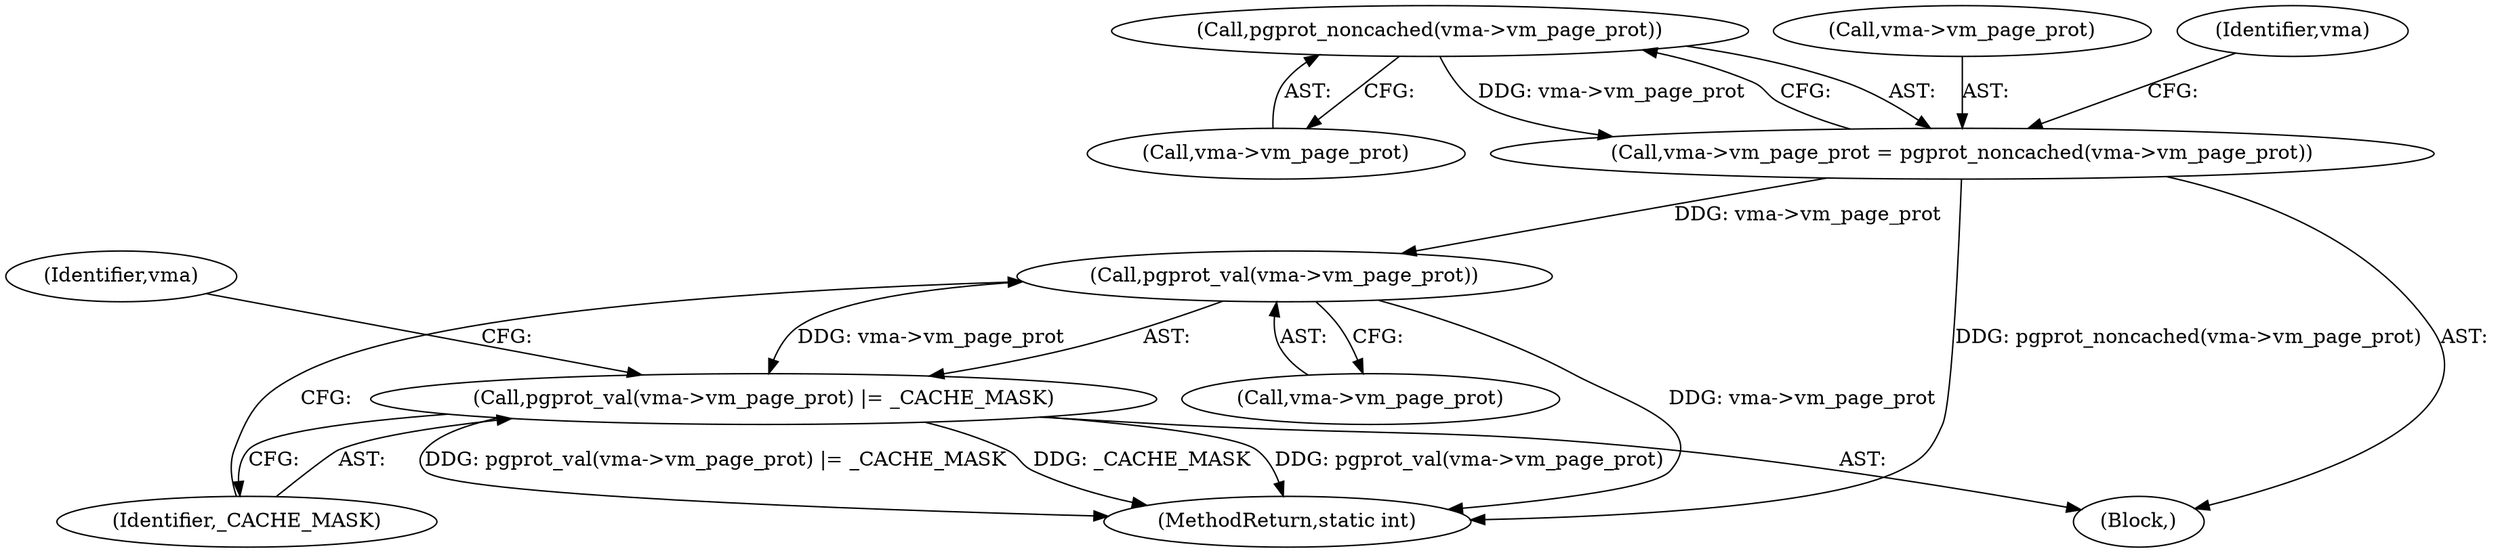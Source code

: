 digraph "0_linux_7314e613d5ff9f0934f7a0f74ed7973b903315d1_1@pointer" {
"1000115" [label="(Call,pgprot_noncached(vma->vm_page_prot))"];
"1000111" [label="(Call,vma->vm_page_prot = pgprot_noncached(vma->vm_page_prot))"];
"1000120" [label="(Call,pgprot_val(vma->vm_page_prot))"];
"1000119" [label="(Call,pgprot_val(vma->vm_page_prot) |= _CACHE_MASK)"];
"1000121" [label="(Call,vma->vm_page_prot)"];
"1000111" [label="(Call,vma->vm_page_prot = pgprot_noncached(vma->vm_page_prot))"];
"1000104" [label="(Block,)"];
"1000112" [label="(Call,vma->vm_page_prot)"];
"1000122" [label="(Identifier,vma)"];
"1000115" [label="(Call,pgprot_noncached(vma->vm_page_prot))"];
"1000124" [label="(Identifier,_CACHE_MASK)"];
"1000119" [label="(Call,pgprot_val(vma->vm_page_prot) |= _CACHE_MASK)"];
"1000116" [label="(Call,vma->vm_page_prot)"];
"1000120" [label="(Call,pgprot_val(vma->vm_page_prot))"];
"1000134" [label="(MethodReturn,static int)"];
"1000127" [label="(Identifier,vma)"];
"1000115" -> "1000111"  [label="AST: "];
"1000115" -> "1000116"  [label="CFG: "];
"1000116" -> "1000115"  [label="AST: "];
"1000111" -> "1000115"  [label="CFG: "];
"1000115" -> "1000111"  [label="DDG: vma->vm_page_prot"];
"1000111" -> "1000104"  [label="AST: "];
"1000112" -> "1000111"  [label="AST: "];
"1000122" -> "1000111"  [label="CFG: "];
"1000111" -> "1000134"  [label="DDG: pgprot_noncached(vma->vm_page_prot)"];
"1000111" -> "1000120"  [label="DDG: vma->vm_page_prot"];
"1000120" -> "1000119"  [label="AST: "];
"1000120" -> "1000121"  [label="CFG: "];
"1000121" -> "1000120"  [label="AST: "];
"1000124" -> "1000120"  [label="CFG: "];
"1000120" -> "1000134"  [label="DDG: vma->vm_page_prot"];
"1000120" -> "1000119"  [label="DDG: vma->vm_page_prot"];
"1000119" -> "1000104"  [label="AST: "];
"1000119" -> "1000124"  [label="CFG: "];
"1000124" -> "1000119"  [label="AST: "];
"1000127" -> "1000119"  [label="CFG: "];
"1000119" -> "1000134"  [label="DDG: pgprot_val(vma->vm_page_prot)"];
"1000119" -> "1000134"  [label="DDG: pgprot_val(vma->vm_page_prot) |= _CACHE_MASK"];
"1000119" -> "1000134"  [label="DDG: _CACHE_MASK"];
}
